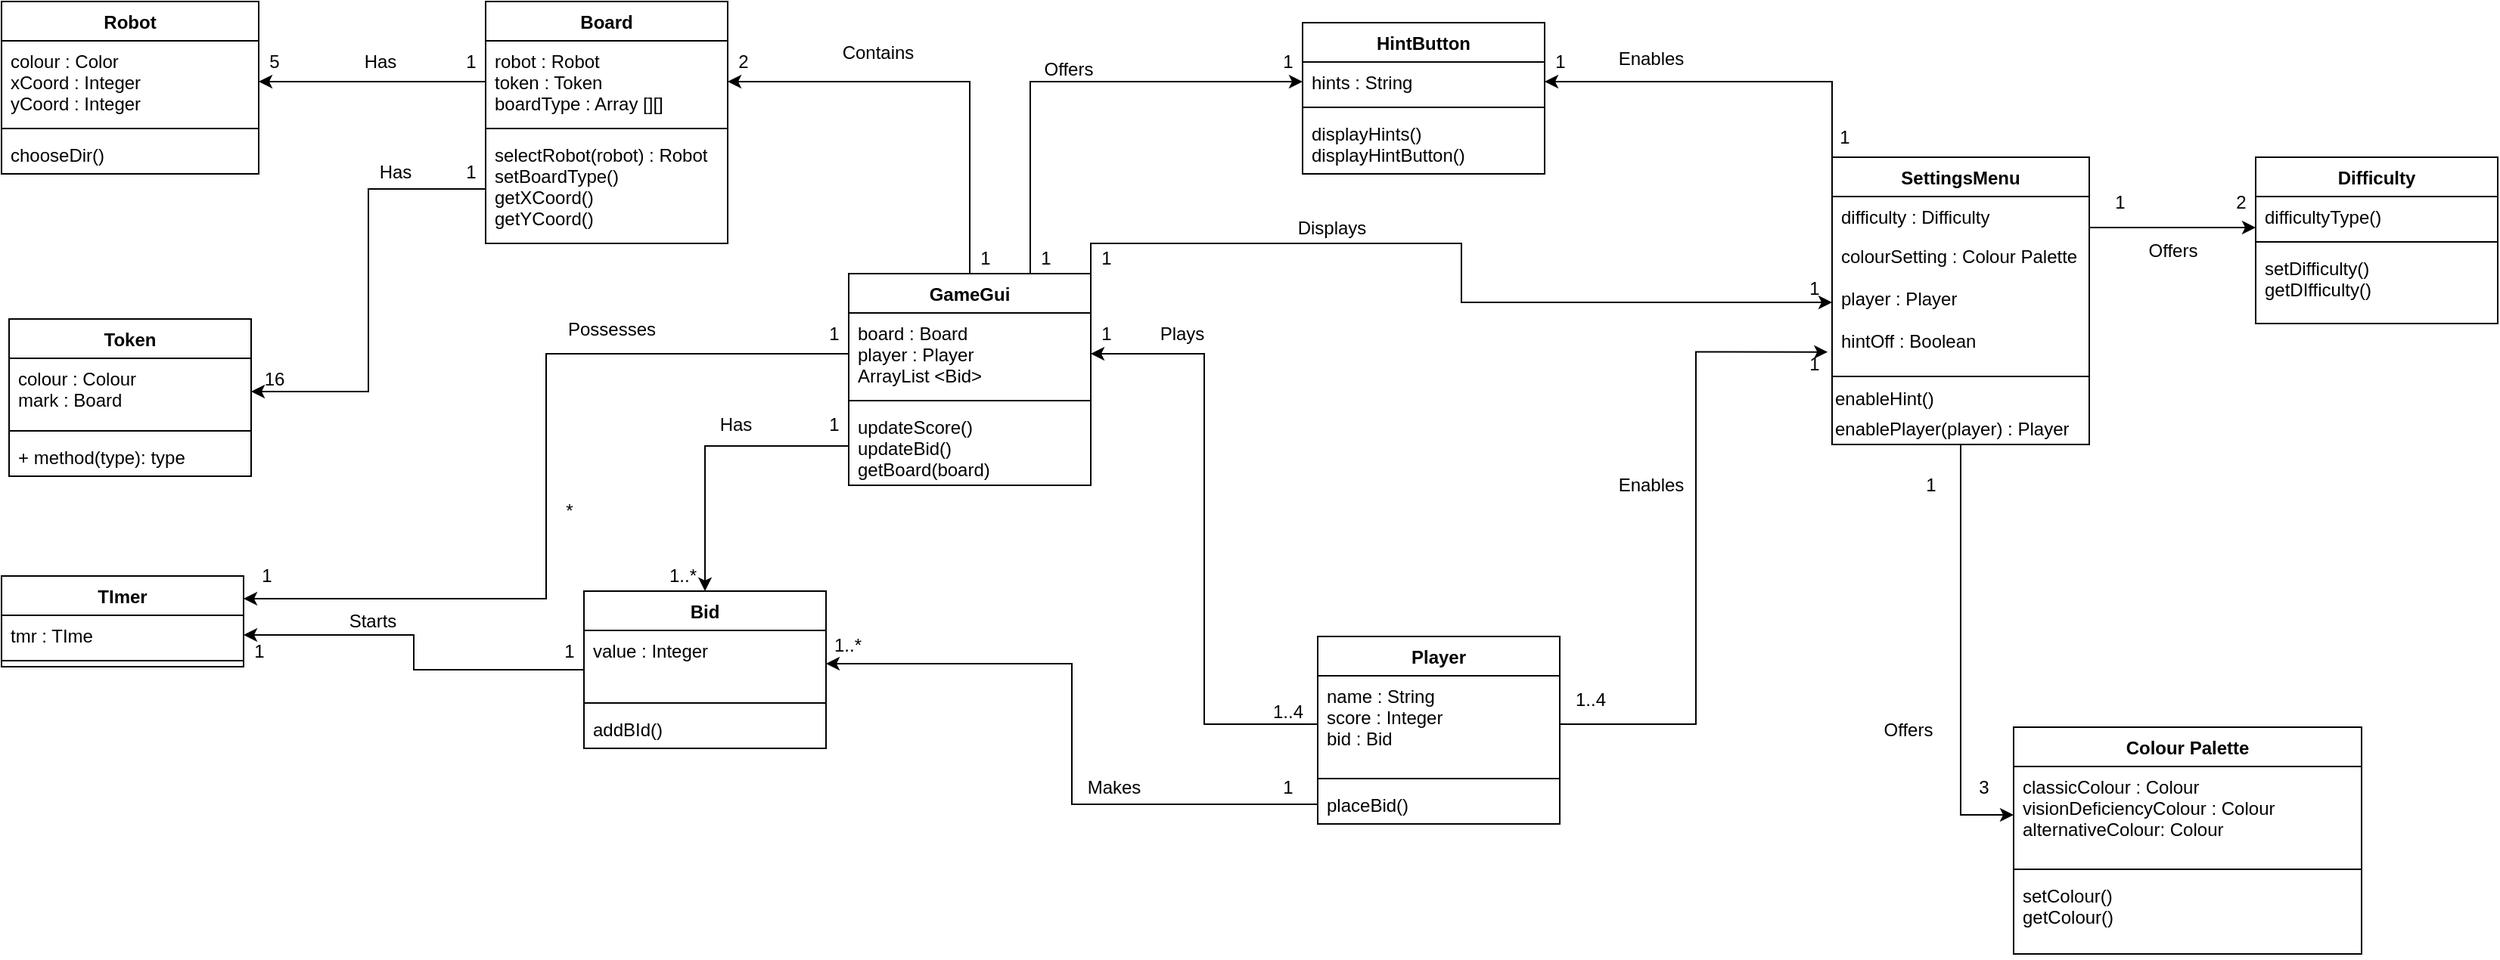 <mxfile version="12.8.1" type="github"><diagram id="Pj52CRtztMb6tbf3wwoQ" name="Page-1"><mxGraphModel dx="1750" dy="1192" grid="1" gridSize="10" guides="1" tooltips="1" connect="1" arrows="1" fold="1" page="1" pageScale="1" pageWidth="850" pageHeight="1100" math="0" shadow="0"><root><mxCell id="0"/><mxCell id="1" parent="0"/><mxCell id="F8KkNNEAI8Go3-SqmeUB-6" value="Robot" style="swimlane;fontStyle=1;align=center;verticalAlign=top;childLayout=stackLayout;horizontal=1;startSize=26;horizontalStack=0;resizeParent=1;resizeParentMax=0;resizeLast=0;collapsible=1;marginBottom=0;" vertex="1" parent="1"><mxGeometry x="40" y="160" width="170" height="114" as="geometry"/></mxCell><mxCell id="F8KkNNEAI8Go3-SqmeUB-7" value="colour : Color&#xA;xCoord : Integer&#xA;yCoord : Integer&#xA;&#xA;" style="text;strokeColor=none;fillColor=none;align=left;verticalAlign=top;spacingLeft=4;spacingRight=4;overflow=hidden;rotatable=0;points=[[0,0.5],[1,0.5]];portConstraint=eastwest;" vertex="1" parent="F8KkNNEAI8Go3-SqmeUB-6"><mxGeometry y="26" width="170" height="54" as="geometry"/></mxCell><mxCell id="F8KkNNEAI8Go3-SqmeUB-8" value="" style="line;strokeWidth=1;fillColor=none;align=left;verticalAlign=middle;spacingTop=-1;spacingLeft=3;spacingRight=3;rotatable=0;labelPosition=right;points=[];portConstraint=eastwest;" vertex="1" parent="F8KkNNEAI8Go3-SqmeUB-6"><mxGeometry y="80" width="170" height="8" as="geometry"/></mxCell><mxCell id="F8KkNNEAI8Go3-SqmeUB-9" value="chooseDir()" style="text;strokeColor=none;fillColor=none;align=left;verticalAlign=top;spacingLeft=4;spacingRight=4;overflow=hidden;rotatable=0;points=[[0,0.5],[1,0.5]];portConstraint=eastwest;" vertex="1" parent="F8KkNNEAI8Go3-SqmeUB-6"><mxGeometry y="88" width="170" height="26" as="geometry"/></mxCell><mxCell id="F8KkNNEAI8Go3-SqmeUB-14" value="Board" style="swimlane;fontStyle=1;align=center;verticalAlign=top;childLayout=stackLayout;horizontal=1;startSize=26;horizontalStack=0;resizeParent=1;resizeParentMax=0;resizeLast=0;collapsible=1;marginBottom=0;" vertex="1" parent="1"><mxGeometry x="360" y="160" width="160" height="160" as="geometry"/></mxCell><mxCell id="F8KkNNEAI8Go3-SqmeUB-15" value="robot : Robot&#xA;token : Token&#xA;boardType : Array [][]&#xA;" style="text;strokeColor=none;fillColor=none;align=left;verticalAlign=top;spacingLeft=4;spacingRight=4;overflow=hidden;rotatable=0;points=[[0,0.5],[1,0.5]];portConstraint=eastwest;" vertex="1" parent="F8KkNNEAI8Go3-SqmeUB-14"><mxGeometry y="26" width="160" height="54" as="geometry"/></mxCell><mxCell id="F8KkNNEAI8Go3-SqmeUB-16" value="" style="line;strokeWidth=1;fillColor=none;align=left;verticalAlign=middle;spacingTop=-1;spacingLeft=3;spacingRight=3;rotatable=0;labelPosition=right;points=[];portConstraint=eastwest;" vertex="1" parent="F8KkNNEAI8Go3-SqmeUB-14"><mxGeometry y="80" width="160" height="8" as="geometry"/></mxCell><mxCell id="F8KkNNEAI8Go3-SqmeUB-17" value="selectRobot(robot) : Robot&#xA;setBoardType()&#xA;getXCoord()&#xA;getYCoord()&#xA;&#xA;" style="text;strokeColor=none;fillColor=none;align=left;verticalAlign=top;spacingLeft=4;spacingRight=4;overflow=hidden;rotatable=0;points=[[0,0.5],[1,0.5]];portConstraint=eastwest;" vertex="1" parent="F8KkNNEAI8Go3-SqmeUB-14"><mxGeometry y="88" width="160" height="72" as="geometry"/></mxCell><mxCell id="F8KkNNEAI8Go3-SqmeUB-51" style="edgeStyle=orthogonalEdgeStyle;rounded=0;orthogonalLoop=1;jettySize=auto;html=1;exitX=0.5;exitY=0;exitDx=0;exitDy=0;" edge="1" parent="1" source="F8KkNNEAI8Go3-SqmeUB-19" target="F8KkNNEAI8Go3-SqmeUB-15"><mxGeometry relative="1" as="geometry"/></mxCell><mxCell id="F8KkNNEAI8Go3-SqmeUB-122" style="edgeStyle=orthogonalEdgeStyle;rounded=0;orthogonalLoop=1;jettySize=auto;html=1;exitX=0.75;exitY=0;exitDx=0;exitDy=0;entryX=0;entryY=0.5;entryDx=0;entryDy=0;" edge="1" parent="1" source="F8KkNNEAI8Go3-SqmeUB-19" target="F8KkNNEAI8Go3-SqmeUB-103"><mxGeometry relative="1" as="geometry"/></mxCell><mxCell id="F8KkNNEAI8Go3-SqmeUB-137" style="edgeStyle=orthogonalEdgeStyle;rounded=0;orthogonalLoop=1;jettySize=auto;html=1;exitX=1;exitY=0;exitDx=0;exitDy=0;entryX=0;entryY=0.5;entryDx=0;entryDy=0;" edge="1" parent="1" source="F8KkNNEAI8Go3-SqmeUB-19" target="F8KkNNEAI8Go3-SqmeUB-29"><mxGeometry relative="1" as="geometry"/></mxCell><mxCell id="F8KkNNEAI8Go3-SqmeUB-19" value="GameGui" style="swimlane;fontStyle=1;align=center;verticalAlign=top;childLayout=stackLayout;horizontal=1;startSize=26;horizontalStack=0;resizeParent=1;resizeParentMax=0;resizeLast=0;collapsible=1;marginBottom=0;" vertex="1" parent="1"><mxGeometry x="600" y="340" width="160" height="140" as="geometry"/></mxCell><mxCell id="F8KkNNEAI8Go3-SqmeUB-20" value="board : Board&#xA;player : Player&#xA;ArrayList &lt;Bid&gt;&#xA; &#xA;" style="text;strokeColor=none;fillColor=none;align=left;verticalAlign=top;spacingLeft=4;spacingRight=4;overflow=hidden;rotatable=0;points=[[0,0.5],[1,0.5]];portConstraint=eastwest;" vertex="1" parent="F8KkNNEAI8Go3-SqmeUB-19"><mxGeometry y="26" width="160" height="54" as="geometry"/></mxCell><mxCell id="F8KkNNEAI8Go3-SqmeUB-21" value="" style="line;strokeWidth=1;fillColor=none;align=left;verticalAlign=middle;spacingTop=-1;spacingLeft=3;spacingRight=3;rotatable=0;labelPosition=right;points=[];portConstraint=eastwest;" vertex="1" parent="F8KkNNEAI8Go3-SqmeUB-19"><mxGeometry y="80" width="160" height="8" as="geometry"/></mxCell><mxCell id="F8KkNNEAI8Go3-SqmeUB-22" value="updateScore()&#xA;updateBid()&#xA;getBoard(board)&#xA;" style="text;strokeColor=none;fillColor=none;align=left;verticalAlign=top;spacingLeft=4;spacingRight=4;overflow=hidden;rotatable=0;points=[[0,0.5],[1,0.5]];portConstraint=eastwest;" vertex="1" parent="F8KkNNEAI8Go3-SqmeUB-19"><mxGeometry y="88" width="160" height="52" as="geometry"/></mxCell><mxCell id="F8KkNNEAI8Go3-SqmeUB-23" value="Player" style="swimlane;fontStyle=1;align=center;verticalAlign=top;childLayout=stackLayout;horizontal=1;startSize=26;horizontalStack=0;resizeParent=1;resizeParentMax=0;resizeLast=0;collapsible=1;marginBottom=0;" vertex="1" parent="1"><mxGeometry x="910" y="580" width="160" height="124" as="geometry"/></mxCell><mxCell id="F8KkNNEAI8Go3-SqmeUB-24" value="name : String&#xA;score : Integer&#xA;bid : Bid&#xA;" style="text;strokeColor=none;fillColor=none;align=left;verticalAlign=top;spacingLeft=4;spacingRight=4;overflow=hidden;rotatable=0;points=[[0,0.5],[1,0.5]];portConstraint=eastwest;" vertex="1" parent="F8KkNNEAI8Go3-SqmeUB-23"><mxGeometry y="26" width="160" height="64" as="geometry"/></mxCell><mxCell id="F8KkNNEAI8Go3-SqmeUB-25" value="" style="line;strokeWidth=1;fillColor=none;align=left;verticalAlign=middle;spacingTop=-1;spacingLeft=3;spacingRight=3;rotatable=0;labelPosition=right;points=[];portConstraint=eastwest;" vertex="1" parent="F8KkNNEAI8Go3-SqmeUB-23"><mxGeometry y="90" width="160" height="8" as="geometry"/></mxCell><mxCell id="F8KkNNEAI8Go3-SqmeUB-26" value="placeBid()" style="text;strokeColor=none;fillColor=none;align=left;verticalAlign=top;spacingLeft=4;spacingRight=4;overflow=hidden;rotatable=0;points=[[0,0.5],[1,0.5]];portConstraint=eastwest;" vertex="1" parent="F8KkNNEAI8Go3-SqmeUB-23"><mxGeometry y="98" width="160" height="26" as="geometry"/></mxCell><mxCell id="F8KkNNEAI8Go3-SqmeUB-31" value="Difficulty&#xA;" style="swimlane;fontStyle=1;align=center;verticalAlign=top;childLayout=stackLayout;horizontal=1;startSize=26;horizontalStack=0;resizeParent=1;resizeParentMax=0;resizeLast=0;collapsible=1;marginBottom=0;" vertex="1" parent="1"><mxGeometry x="1530" y="263" width="160" height="110" as="geometry"/></mxCell><mxCell id="F8KkNNEAI8Go3-SqmeUB-32" value="difficultyType()" style="text;strokeColor=none;fillColor=none;align=left;verticalAlign=top;spacingLeft=4;spacingRight=4;overflow=hidden;rotatable=0;points=[[0,0.5],[1,0.5]];portConstraint=eastwest;" vertex="1" parent="F8KkNNEAI8Go3-SqmeUB-31"><mxGeometry y="26" width="160" height="26" as="geometry"/></mxCell><mxCell id="F8KkNNEAI8Go3-SqmeUB-33" value="" style="line;strokeWidth=1;fillColor=none;align=left;verticalAlign=middle;spacingTop=-1;spacingLeft=3;spacingRight=3;rotatable=0;labelPosition=right;points=[];portConstraint=eastwest;" vertex="1" parent="F8KkNNEAI8Go3-SqmeUB-31"><mxGeometry y="52" width="160" height="8" as="geometry"/></mxCell><mxCell id="F8KkNNEAI8Go3-SqmeUB-34" value="setDifficulty()&#xA;getDIfficulty()&#xA;" style="text;strokeColor=none;fillColor=none;align=left;verticalAlign=top;spacingLeft=4;spacingRight=4;overflow=hidden;rotatable=0;points=[[0,0.5],[1,0.5]];portConstraint=eastwest;" vertex="1" parent="F8KkNNEAI8Go3-SqmeUB-31"><mxGeometry y="60" width="160" height="50" as="geometry"/></mxCell><mxCell id="F8KkNNEAI8Go3-SqmeUB-35" value="Colour Palette" style="swimlane;fontStyle=1;align=center;verticalAlign=top;childLayout=stackLayout;horizontal=1;startSize=26;horizontalStack=0;resizeParent=1;resizeParentMax=0;resizeLast=0;collapsible=1;marginBottom=0;" vertex="1" parent="1"><mxGeometry x="1370" y="640" width="230" height="150" as="geometry"/></mxCell><mxCell id="F8KkNNEAI8Go3-SqmeUB-36" value="classicColour : Colour&#xA;visionDeficiencyColour : Colour&#xA;alternativeColour: Colour&#xA;&#xA;" style="text;strokeColor=none;fillColor=none;align=left;verticalAlign=top;spacingLeft=4;spacingRight=4;overflow=hidden;rotatable=0;points=[[0,0.5],[1,0.5]];portConstraint=eastwest;" vertex="1" parent="F8KkNNEAI8Go3-SqmeUB-35"><mxGeometry y="26" width="230" height="64" as="geometry"/></mxCell><mxCell id="F8KkNNEAI8Go3-SqmeUB-37" value="" style="line;strokeWidth=1;fillColor=none;align=left;verticalAlign=middle;spacingTop=-1;spacingLeft=3;spacingRight=3;rotatable=0;labelPosition=right;points=[];portConstraint=eastwest;" vertex="1" parent="F8KkNNEAI8Go3-SqmeUB-35"><mxGeometry y="90" width="230" height="8" as="geometry"/></mxCell><mxCell id="F8KkNNEAI8Go3-SqmeUB-38" value="setColour()&#xA;getColour()&#xA;" style="text;strokeColor=none;fillColor=none;align=left;verticalAlign=top;spacingLeft=4;spacingRight=4;overflow=hidden;rotatable=0;points=[[0,0.5],[1,0.5]];portConstraint=eastwest;" vertex="1" parent="F8KkNNEAI8Go3-SqmeUB-35"><mxGeometry y="98" width="230" height="52" as="geometry"/></mxCell><mxCell id="F8KkNNEAI8Go3-SqmeUB-106" style="edgeStyle=orthogonalEdgeStyle;rounded=0;orthogonalLoop=1;jettySize=auto;html=1;" edge="1" parent="1" source="F8KkNNEAI8Go3-SqmeUB-40" target="F8KkNNEAI8Go3-SqmeUB-36"><mxGeometry relative="1" as="geometry"/></mxCell><mxCell id="F8KkNNEAI8Go3-SqmeUB-40" value="SettingsMenu" style="swimlane;fontStyle=1;align=center;verticalAlign=top;childLayout=stackLayout;horizontal=1;startSize=26;horizontalStack=0;resizeParent=1;resizeParentMax=0;resizeLast=0;collapsible=1;marginBottom=0;" vertex="1" parent="1"><mxGeometry x="1250" y="263" width="170" height="190" as="geometry"/></mxCell><mxCell id="F8KkNNEAI8Go3-SqmeUB-28" value="difficulty : Difficulty" style="text;strokeColor=none;fillColor=none;align=left;verticalAlign=top;spacingLeft=4;spacingRight=4;overflow=hidden;rotatable=0;points=[[0,0.5],[1,0.5]];portConstraint=eastwest;" vertex="1" parent="F8KkNNEAI8Go3-SqmeUB-40"><mxGeometry y="26" width="170" height="26" as="geometry"/></mxCell><mxCell id="F8KkNNEAI8Go3-SqmeUB-29" value="colourSetting : Colour Palette&#xA;&#xA;player : Player&#xA;&#xA;hintOff : Boolean&#xA;" style="text;strokeColor=none;fillColor=none;align=left;verticalAlign=top;spacingLeft=4;spacingRight=4;overflow=hidden;rotatable=0;points=[[0,0.5],[1,0.5]];portConstraint=eastwest;" vertex="1" parent="F8KkNNEAI8Go3-SqmeUB-40"><mxGeometry y="52" width="170" height="88" as="geometry"/></mxCell><mxCell id="F8KkNNEAI8Go3-SqmeUB-42" value="" style="line;strokeWidth=1;fillColor=none;align=left;verticalAlign=middle;spacingTop=-1;spacingLeft=3;spacingRight=3;rotatable=0;labelPosition=right;points=[];portConstraint=eastwest;" vertex="1" parent="F8KkNNEAI8Go3-SqmeUB-40"><mxGeometry y="140" width="170" height="10" as="geometry"/></mxCell><mxCell id="F8KkNNEAI8Go3-SqmeUB-114" value="&lt;div align=&quot;left&quot;&gt;enableHint()&lt;/div&gt;" style="text;html=1;align=left;verticalAlign=middle;resizable=0;points=[];autosize=1;" vertex="1" parent="F8KkNNEAI8Go3-SqmeUB-40"><mxGeometry y="150" width="170" height="20" as="geometry"/></mxCell><mxCell id="F8KkNNEAI8Go3-SqmeUB-110" value="&lt;div align=&quot;left&quot;&gt;enablePlayer(player) : Player&lt;/div&gt;" style="text;html=1;align=left;verticalAlign=middle;resizable=0;points=[];autosize=1;" vertex="1" parent="F8KkNNEAI8Go3-SqmeUB-40"><mxGeometry y="170" width="170" height="20" as="geometry"/></mxCell><mxCell id="F8KkNNEAI8Go3-SqmeUB-45" style="edgeStyle=orthogonalEdgeStyle;rounded=0;orthogonalLoop=1;jettySize=auto;html=1;exitX=0;exitY=0.5;exitDx=0;exitDy=0;entryX=1;entryY=0.5;entryDx=0;entryDy=0;" edge="1" parent="1" source="F8KkNNEAI8Go3-SqmeUB-15" target="F8KkNNEAI8Go3-SqmeUB-7"><mxGeometry relative="1" as="geometry"/></mxCell><mxCell id="F8KkNNEAI8Go3-SqmeUB-46" value="Has" style="text;html=1;align=center;verticalAlign=middle;resizable=0;points=[];autosize=1;" vertex="1" parent="1"><mxGeometry x="270" y="190" width="40" height="20" as="geometry"/></mxCell><mxCell id="F8KkNNEAI8Go3-SqmeUB-49" value="1" style="text;html=1;align=center;verticalAlign=middle;resizable=0;points=[];autosize=1;" vertex="1" parent="1"><mxGeometry x="340" y="190" width="20" height="20" as="geometry"/></mxCell><mxCell id="F8KkNNEAI8Go3-SqmeUB-50" value="5" style="text;html=1;align=center;verticalAlign=middle;resizable=0;points=[];autosize=1;" vertex="1" parent="1"><mxGeometry x="210" y="190" width="20" height="20" as="geometry"/></mxCell><mxCell id="F8KkNNEAI8Go3-SqmeUB-52" value="Contains" style="text;html=1;align=center;verticalAlign=middle;resizable=0;points=[];autosize=1;" vertex="1" parent="1"><mxGeometry x="589" y="184" width="60" height="20" as="geometry"/></mxCell><mxCell id="F8KkNNEAI8Go3-SqmeUB-53" value="2" style="text;html=1;align=center;verticalAlign=middle;resizable=0;points=[];autosize=1;" vertex="1" parent="1"><mxGeometry x="520" y="190" width="20" height="20" as="geometry"/></mxCell><mxCell id="F8KkNNEAI8Go3-SqmeUB-54" value="1" style="text;html=1;align=center;verticalAlign=middle;resizable=0;points=[];autosize=1;" vertex="1" parent="1"><mxGeometry x="680" y="320" width="20" height="20" as="geometry"/></mxCell><mxCell id="F8KkNNEAI8Go3-SqmeUB-56" style="edgeStyle=orthogonalEdgeStyle;rounded=0;orthogonalLoop=1;jettySize=auto;html=1;exitX=0;exitY=0.5;exitDx=0;exitDy=0;" edge="1" parent="1" source="F8KkNNEAI8Go3-SqmeUB-24" target="F8KkNNEAI8Go3-SqmeUB-20"><mxGeometry relative="1" as="geometry"/></mxCell><mxCell id="F8KkNNEAI8Go3-SqmeUB-57" value="Plays" style="text;html=1;align=center;verticalAlign=middle;resizable=0;points=[];autosize=1;" vertex="1" parent="1"><mxGeometry x="800" y="370" width="40" height="20" as="geometry"/></mxCell><mxCell id="F8KkNNEAI8Go3-SqmeUB-58" value="1" style="text;html=1;align=center;verticalAlign=middle;resizable=0;points=[];autosize=1;" vertex="1" parent="1"><mxGeometry x="760" y="370" width="20" height="20" as="geometry"/></mxCell><mxCell id="F8KkNNEAI8Go3-SqmeUB-59" value="1..4" style="text;html=1;align=center;verticalAlign=middle;resizable=0;points=[];autosize=1;" vertex="1" parent="1"><mxGeometry x="870" y="620" width="40" height="20" as="geometry"/></mxCell><mxCell id="F8KkNNEAI8Go3-SqmeUB-60" value="Token" style="swimlane;fontStyle=1;align=center;verticalAlign=top;childLayout=stackLayout;horizontal=1;startSize=26;horizontalStack=0;resizeParent=1;resizeParentMax=0;resizeLast=0;collapsible=1;marginBottom=0;" vertex="1" parent="1"><mxGeometry x="45" y="370" width="160" height="104" as="geometry"/></mxCell><mxCell id="F8KkNNEAI8Go3-SqmeUB-61" value="colour : Colour&#xA;mark : Board&#xA;" style="text;strokeColor=none;fillColor=none;align=left;verticalAlign=top;spacingLeft=4;spacingRight=4;overflow=hidden;rotatable=0;points=[[0,0.5],[1,0.5]];portConstraint=eastwest;" vertex="1" parent="F8KkNNEAI8Go3-SqmeUB-60"><mxGeometry y="26" width="160" height="44" as="geometry"/></mxCell><mxCell id="F8KkNNEAI8Go3-SqmeUB-62" value="" style="line;strokeWidth=1;fillColor=none;align=left;verticalAlign=middle;spacingTop=-1;spacingLeft=3;spacingRight=3;rotatable=0;labelPosition=right;points=[];portConstraint=eastwest;" vertex="1" parent="F8KkNNEAI8Go3-SqmeUB-60"><mxGeometry y="70" width="160" height="8" as="geometry"/></mxCell><mxCell id="F8KkNNEAI8Go3-SqmeUB-63" value="+ method(type): type" style="text;strokeColor=none;fillColor=none;align=left;verticalAlign=top;spacingLeft=4;spacingRight=4;overflow=hidden;rotatable=0;points=[[0,0.5],[1,0.5]];portConstraint=eastwest;" vertex="1" parent="F8KkNNEAI8Go3-SqmeUB-60"><mxGeometry y="78" width="160" height="26" as="geometry"/></mxCell><mxCell id="F8KkNNEAI8Go3-SqmeUB-65" style="edgeStyle=orthogonalEdgeStyle;rounded=0;orthogonalLoop=1;jettySize=auto;html=1;entryX=1;entryY=0.5;entryDx=0;entryDy=0;" edge="1" parent="1" source="F8KkNNEAI8Go3-SqmeUB-17" target="F8KkNNEAI8Go3-SqmeUB-61"><mxGeometry relative="1" as="geometry"/></mxCell><mxCell id="F8KkNNEAI8Go3-SqmeUB-66" value="16" style="text;html=1;align=center;verticalAlign=middle;resizable=0;points=[];autosize=1;" vertex="1" parent="1"><mxGeometry x="205" y="400" width="30" height="20" as="geometry"/></mxCell><mxCell id="F8KkNNEAI8Go3-SqmeUB-67" value="Has" style="text;html=1;align=center;verticalAlign=middle;resizable=0;points=[];autosize=1;" vertex="1" parent="1"><mxGeometry x="280" y="263" width="40" height="20" as="geometry"/></mxCell><mxCell id="F8KkNNEAI8Go3-SqmeUB-68" value="1" style="text;html=1;align=center;verticalAlign=middle;resizable=0;points=[];autosize=1;" vertex="1" parent="1"><mxGeometry x="340" y="263" width="20" height="20" as="geometry"/></mxCell><mxCell id="F8KkNNEAI8Go3-SqmeUB-87" style="edgeStyle=orthogonalEdgeStyle;rounded=0;orthogonalLoop=1;jettySize=auto;html=1;entryX=1;entryY=0.5;entryDx=0;entryDy=0;" edge="1" parent="1" source="F8KkNNEAI8Go3-SqmeUB-69" target="F8KkNNEAI8Go3-SqmeUB-84"><mxGeometry relative="1" as="geometry"/></mxCell><mxCell id="F8KkNNEAI8Go3-SqmeUB-69" value="Bid" style="swimlane;fontStyle=1;align=center;verticalAlign=top;childLayout=stackLayout;horizontal=1;startSize=26;horizontalStack=0;resizeParent=1;resizeParentMax=0;resizeLast=0;collapsible=1;marginBottom=0;" vertex="1" parent="1"><mxGeometry x="425" y="550" width="160" height="104" as="geometry"/></mxCell><mxCell id="F8KkNNEAI8Go3-SqmeUB-70" value="value : Integer&#xA;&#xA;" style="text;strokeColor=none;fillColor=none;align=left;verticalAlign=top;spacingLeft=4;spacingRight=4;overflow=hidden;rotatable=0;points=[[0,0.5],[1,0.5]];portConstraint=eastwest;" vertex="1" parent="F8KkNNEAI8Go3-SqmeUB-69"><mxGeometry y="26" width="160" height="44" as="geometry"/></mxCell><mxCell id="F8KkNNEAI8Go3-SqmeUB-71" value="" style="line;strokeWidth=1;fillColor=none;align=left;verticalAlign=middle;spacingTop=-1;spacingLeft=3;spacingRight=3;rotatable=0;labelPosition=right;points=[];portConstraint=eastwest;" vertex="1" parent="F8KkNNEAI8Go3-SqmeUB-69"><mxGeometry y="70" width="160" height="8" as="geometry"/></mxCell><mxCell id="F8KkNNEAI8Go3-SqmeUB-72" value="addBId()" style="text;strokeColor=none;fillColor=none;align=left;verticalAlign=top;spacingLeft=4;spacingRight=4;overflow=hidden;rotatable=0;points=[[0,0.5],[1,0.5]];portConstraint=eastwest;" vertex="1" parent="F8KkNNEAI8Go3-SqmeUB-69"><mxGeometry y="78" width="160" height="26" as="geometry"/></mxCell><mxCell id="F8KkNNEAI8Go3-SqmeUB-74" style="edgeStyle=orthogonalEdgeStyle;rounded=0;orthogonalLoop=1;jettySize=auto;html=1;exitX=0;exitY=0.5;exitDx=0;exitDy=0;entryX=0.5;entryY=0;entryDx=0;entryDy=0;" edge="1" parent="1" source="F8KkNNEAI8Go3-SqmeUB-22" target="F8KkNNEAI8Go3-SqmeUB-69"><mxGeometry relative="1" as="geometry"/></mxCell><mxCell id="F8KkNNEAI8Go3-SqmeUB-75" value="1" style="text;html=1;align=center;verticalAlign=middle;resizable=0;points=[];autosize=1;" vertex="1" parent="1"><mxGeometry x="580" y="430" width="20" height="20" as="geometry"/></mxCell><mxCell id="F8KkNNEAI8Go3-SqmeUB-76" value="Has" style="text;html=1;align=center;verticalAlign=middle;resizable=0;points=[];autosize=1;" vertex="1" parent="1"><mxGeometry x="505" y="430" width="40" height="20" as="geometry"/></mxCell><mxCell id="F8KkNNEAI8Go3-SqmeUB-77" value="*" style="text;html=1;align=center;verticalAlign=middle;resizable=0;points=[];autosize=1;" vertex="1" parent="1"><mxGeometry x="405" y="487" width="20" height="20" as="geometry"/></mxCell><mxCell id="F8KkNNEAI8Go3-SqmeUB-78" style="edgeStyle=orthogonalEdgeStyle;rounded=0;orthogonalLoop=1;jettySize=auto;html=1;exitX=0;exitY=0.5;exitDx=0;exitDy=0;" edge="1" parent="1" source="F8KkNNEAI8Go3-SqmeUB-26" target="F8KkNNEAI8Go3-SqmeUB-70"><mxGeometry relative="1" as="geometry"/></mxCell><mxCell id="F8KkNNEAI8Go3-SqmeUB-80" value="1" style="text;html=1;align=center;verticalAlign=middle;resizable=0;points=[];autosize=1;" vertex="1" parent="1"><mxGeometry x="880" y="670" width="20" height="20" as="geometry"/></mxCell><mxCell id="F8KkNNEAI8Go3-SqmeUB-81" value="1..*" style="text;html=1;align=center;verticalAlign=middle;resizable=0;points=[];autosize=1;" vertex="1" parent="1"><mxGeometry x="475" y="530" width="30" height="20" as="geometry"/></mxCell><mxCell id="F8KkNNEAI8Go3-SqmeUB-82" value="Makes" style="text;html=1;align=center;verticalAlign=middle;resizable=0;points=[];autosize=1;" vertex="1" parent="1"><mxGeometry x="750" y="670" width="50" height="20" as="geometry"/></mxCell><mxCell id="F8KkNNEAI8Go3-SqmeUB-83" value="TImer" style="swimlane;fontStyle=1;align=center;verticalAlign=top;childLayout=stackLayout;horizontal=1;startSize=26;horizontalStack=0;resizeParent=1;resizeParentMax=0;resizeLast=0;collapsible=1;marginBottom=0;" vertex="1" parent="1"><mxGeometry x="40" y="540" width="160" height="60" as="geometry"/></mxCell><mxCell id="F8KkNNEAI8Go3-SqmeUB-84" value="tmr : TIme" style="text;strokeColor=none;fillColor=none;align=left;verticalAlign=top;spacingLeft=4;spacingRight=4;overflow=hidden;rotatable=0;points=[[0,0.5],[1,0.5]];portConstraint=eastwest;" vertex="1" parent="F8KkNNEAI8Go3-SqmeUB-83"><mxGeometry y="26" width="160" height="26" as="geometry"/></mxCell><mxCell id="F8KkNNEAI8Go3-SqmeUB-85" value="" style="line;strokeWidth=1;fillColor=none;align=left;verticalAlign=middle;spacingTop=-1;spacingLeft=3;spacingRight=3;rotatable=0;labelPosition=right;points=[];portConstraint=eastwest;" vertex="1" parent="F8KkNNEAI8Go3-SqmeUB-83"><mxGeometry y="52" width="160" height="8" as="geometry"/></mxCell><mxCell id="F8KkNNEAI8Go3-SqmeUB-88" value="1" style="text;html=1;align=center;verticalAlign=middle;resizable=0;points=[];autosize=1;" vertex="1" parent="1"><mxGeometry x="405" y="580" width="20" height="20" as="geometry"/></mxCell><mxCell id="F8KkNNEAI8Go3-SqmeUB-90" value="1" style="text;html=1;align=center;verticalAlign=middle;resizable=0;points=[];autosize=1;" vertex="1" parent="1"><mxGeometry x="200" y="580" width="20" height="20" as="geometry"/></mxCell><mxCell id="F8KkNNEAI8Go3-SqmeUB-91" value="Starts" style="text;html=1;align=center;verticalAlign=middle;resizable=0;points=[];autosize=1;" vertex="1" parent="1"><mxGeometry x="260" y="560" width="50" height="20" as="geometry"/></mxCell><mxCell id="F8KkNNEAI8Go3-SqmeUB-97" style="edgeStyle=orthogonalEdgeStyle;rounded=0;orthogonalLoop=1;jettySize=auto;html=1;exitX=0;exitY=0.5;exitDx=0;exitDy=0;entryX=1;entryY=0.25;entryDx=0;entryDy=0;" edge="1" parent="1" source="F8KkNNEAI8Go3-SqmeUB-20" target="F8KkNNEAI8Go3-SqmeUB-83"><mxGeometry relative="1" as="geometry"/></mxCell><mxCell id="F8KkNNEAI8Go3-SqmeUB-98" value="1" style="text;html=1;align=center;verticalAlign=middle;resizable=0;points=[];autosize=1;" vertex="1" parent="1"><mxGeometry x="580" y="370" width="20" height="20" as="geometry"/></mxCell><mxCell id="F8KkNNEAI8Go3-SqmeUB-100" value="Possesses" style="text;html=1;align=center;verticalAlign=middle;resizable=0;points=[];autosize=1;" vertex="1" parent="1"><mxGeometry x="408" y="367" width="70" height="20" as="geometry"/></mxCell><mxCell id="F8KkNNEAI8Go3-SqmeUB-101" value="1" style="text;html=1;align=center;verticalAlign=middle;resizable=0;points=[];autosize=1;" vertex="1" parent="1"><mxGeometry x="205" y="530" width="20" height="20" as="geometry"/></mxCell><mxCell id="F8KkNNEAI8Go3-SqmeUB-102" value="HintButton" style="swimlane;fontStyle=1;align=center;verticalAlign=top;childLayout=stackLayout;horizontal=1;startSize=26;horizontalStack=0;resizeParent=1;resizeParentMax=0;resizeLast=0;collapsible=1;marginBottom=0;" vertex="1" parent="1"><mxGeometry x="900" y="174" width="160" height="100" as="geometry"/></mxCell><mxCell id="F8KkNNEAI8Go3-SqmeUB-103" value="hints : String" style="text;strokeColor=none;fillColor=none;align=left;verticalAlign=top;spacingLeft=4;spacingRight=4;overflow=hidden;rotatable=0;points=[[0,0.5],[1,0.5]];portConstraint=eastwest;" vertex="1" parent="F8KkNNEAI8Go3-SqmeUB-102"><mxGeometry y="26" width="160" height="26" as="geometry"/></mxCell><mxCell id="F8KkNNEAI8Go3-SqmeUB-104" value="" style="line;strokeWidth=1;fillColor=none;align=left;verticalAlign=middle;spacingTop=-1;spacingLeft=3;spacingRight=3;rotatable=0;labelPosition=right;points=[];portConstraint=eastwest;" vertex="1" parent="F8KkNNEAI8Go3-SqmeUB-102"><mxGeometry y="52" width="160" height="8" as="geometry"/></mxCell><mxCell id="F8KkNNEAI8Go3-SqmeUB-105" value="displayHints()&#xA;displayHintButton()&#xA;" style="text;strokeColor=none;fillColor=none;align=left;verticalAlign=top;spacingLeft=4;spacingRight=4;overflow=hidden;rotatable=0;points=[[0,0.5],[1,0.5]];portConstraint=eastwest;" vertex="1" parent="F8KkNNEAI8Go3-SqmeUB-102"><mxGeometry y="60" width="160" height="40" as="geometry"/></mxCell><mxCell id="F8KkNNEAI8Go3-SqmeUB-107" value="Offers" style="text;html=1;align=center;verticalAlign=middle;resizable=0;points=[];autosize=1;" vertex="1" parent="1"><mxGeometry x="1275" y="632" width="50" height="20" as="geometry"/></mxCell><mxCell id="F8KkNNEAI8Go3-SqmeUB-108" value="1" style="text;html=1;align=center;verticalAlign=middle;resizable=0;points=[];autosize=1;" vertex="1" parent="1"><mxGeometry x="1305" y="470" width="20" height="20" as="geometry"/></mxCell><mxCell id="F8KkNNEAI8Go3-SqmeUB-112" value="3" style="text;html=1;align=center;verticalAlign=middle;resizable=0;points=[];autosize=1;" vertex="1" parent="1"><mxGeometry x="1340" y="670" width="20" height="20" as="geometry"/></mxCell><mxCell id="F8KkNNEAI8Go3-SqmeUB-118" style="edgeStyle=orthogonalEdgeStyle;rounded=0;orthogonalLoop=1;jettySize=auto;html=1;entryX=1;entryY=0.5;entryDx=0;entryDy=0;exitX=0;exitY=0;exitDx=0;exitDy=0;" edge="1" parent="1" source="F8KkNNEAI8Go3-SqmeUB-40" target="F8KkNNEAI8Go3-SqmeUB-103"><mxGeometry relative="1" as="geometry"/></mxCell><mxCell id="F8KkNNEAI8Go3-SqmeUB-119" value="&lt;div&gt;Enables&lt;/div&gt;&lt;div&gt;&lt;br&gt;&lt;/div&gt;" style="text;html=1;align=center;verticalAlign=middle;resizable=0;points=[];autosize=1;" vertex="1" parent="1"><mxGeometry x="1100" y="190" width="60" height="30" as="geometry"/></mxCell><mxCell id="F8KkNNEAI8Go3-SqmeUB-120" value="1" style="text;html=1;align=center;verticalAlign=middle;resizable=0;points=[];autosize=1;" vertex="1" parent="1"><mxGeometry x="1060" y="190" width="20" height="20" as="geometry"/></mxCell><mxCell id="F8KkNNEAI8Go3-SqmeUB-121" value="1" style="text;html=1;align=center;verticalAlign=middle;resizable=0;points=[];autosize=1;" vertex="1" parent="1"><mxGeometry x="1248" y="240" width="20" height="20" as="geometry"/></mxCell><mxCell id="F8KkNNEAI8Go3-SqmeUB-123" value="1" style="text;html=1;align=center;verticalAlign=middle;resizable=0;points=[];autosize=1;" vertex="1" parent="1"><mxGeometry x="720" y="320" width="20" height="20" as="geometry"/></mxCell><mxCell id="F8KkNNEAI8Go3-SqmeUB-124" value="Offers" style="text;html=1;align=center;verticalAlign=middle;resizable=0;points=[];autosize=1;" vertex="1" parent="1"><mxGeometry x="720" y="195" width="50" height="20" as="geometry"/></mxCell><mxCell id="F8KkNNEAI8Go3-SqmeUB-125" value="1" style="text;html=1;align=center;verticalAlign=middle;resizable=0;points=[];autosize=1;" vertex="1" parent="1"><mxGeometry x="880" y="190" width="20" height="20" as="geometry"/></mxCell><mxCell id="F8KkNNEAI8Go3-SqmeUB-126" style="edgeStyle=orthogonalEdgeStyle;rounded=0;orthogonalLoop=1;jettySize=auto;html=1;exitX=1;exitY=0.5;exitDx=0;exitDy=0;entryX=0;entryY=0.5;entryDx=0;entryDy=0;" edge="1" parent="1"><mxGeometry relative="1" as="geometry"><mxPoint x="1420" y="309.5" as="sourcePoint"/><mxPoint x="1530" y="309.5" as="targetPoint"/></mxGeometry></mxCell><mxCell id="F8KkNNEAI8Go3-SqmeUB-127" value="1" style="text;html=1;align=center;verticalAlign=middle;resizable=0;points=[];autosize=1;" vertex="1" parent="1"><mxGeometry x="1430" y="283" width="20" height="20" as="geometry"/></mxCell><mxCell id="F8KkNNEAI8Go3-SqmeUB-128" value="Offers" style="text;html=1;align=center;verticalAlign=middle;resizable=0;points=[];autosize=1;" vertex="1" parent="1"><mxGeometry x="1450" y="315" width="50" height="20" as="geometry"/></mxCell><mxCell id="F8KkNNEAI8Go3-SqmeUB-130" value="2" style="text;html=1;align=center;verticalAlign=middle;resizable=0;points=[];autosize=1;" vertex="1" parent="1"><mxGeometry x="1510" y="283" width="20" height="20" as="geometry"/></mxCell><mxCell id="F8KkNNEAI8Go3-SqmeUB-131" value="1..*" style="text;html=1;align=center;verticalAlign=middle;resizable=0;points=[];autosize=1;" vertex="1" parent="1"><mxGeometry x="584" y="576" width="30" height="20" as="geometry"/></mxCell><mxCell id="F8KkNNEAI8Go3-SqmeUB-132" style="edgeStyle=orthogonalEdgeStyle;rounded=0;orthogonalLoop=1;jettySize=auto;html=1;entryX=-0.017;entryY=0.873;entryDx=0;entryDy=0;entryPerimeter=0;" edge="1" parent="1" source="F8KkNNEAI8Go3-SqmeUB-24" target="F8KkNNEAI8Go3-SqmeUB-29"><mxGeometry relative="1" as="geometry"/></mxCell><mxCell id="F8KkNNEAI8Go3-SqmeUB-133" value="1..4" style="text;html=1;align=center;verticalAlign=middle;resizable=0;points=[];autosize=1;" vertex="1" parent="1"><mxGeometry x="1070" y="612" width="40" height="20" as="geometry"/></mxCell><mxCell id="F8KkNNEAI8Go3-SqmeUB-134" value="Enables" style="text;html=1;align=center;verticalAlign=middle;resizable=0;points=[];autosize=1;" vertex="1" parent="1"><mxGeometry x="1100" y="470" width="60" height="20" as="geometry"/></mxCell><mxCell id="F8KkNNEAI8Go3-SqmeUB-135" value="1" style="text;html=1;align=center;verticalAlign=middle;resizable=0;points=[];autosize=1;" vertex="1" parent="1"><mxGeometry x="1228" y="390" width="20" height="20" as="geometry"/></mxCell><mxCell id="F8KkNNEAI8Go3-SqmeUB-138" value="1" style="text;html=1;align=center;verticalAlign=middle;resizable=0;points=[];autosize=1;" vertex="1" parent="1"><mxGeometry x="760" y="320" width="20" height="20" as="geometry"/></mxCell><mxCell id="F8KkNNEAI8Go3-SqmeUB-139" value="Displays" style="text;html=1;align=center;verticalAlign=middle;resizable=0;points=[];autosize=1;" vertex="1" parent="1"><mxGeometry x="889" y="300" width="60" height="20" as="geometry"/></mxCell><mxCell id="F8KkNNEAI8Go3-SqmeUB-140" value="1" style="text;html=1;align=center;verticalAlign=middle;resizable=0;points=[];autosize=1;" vertex="1" parent="1"><mxGeometry x="1228" y="340" width="20" height="20" as="geometry"/></mxCell></root></mxGraphModel></diagram></mxfile>